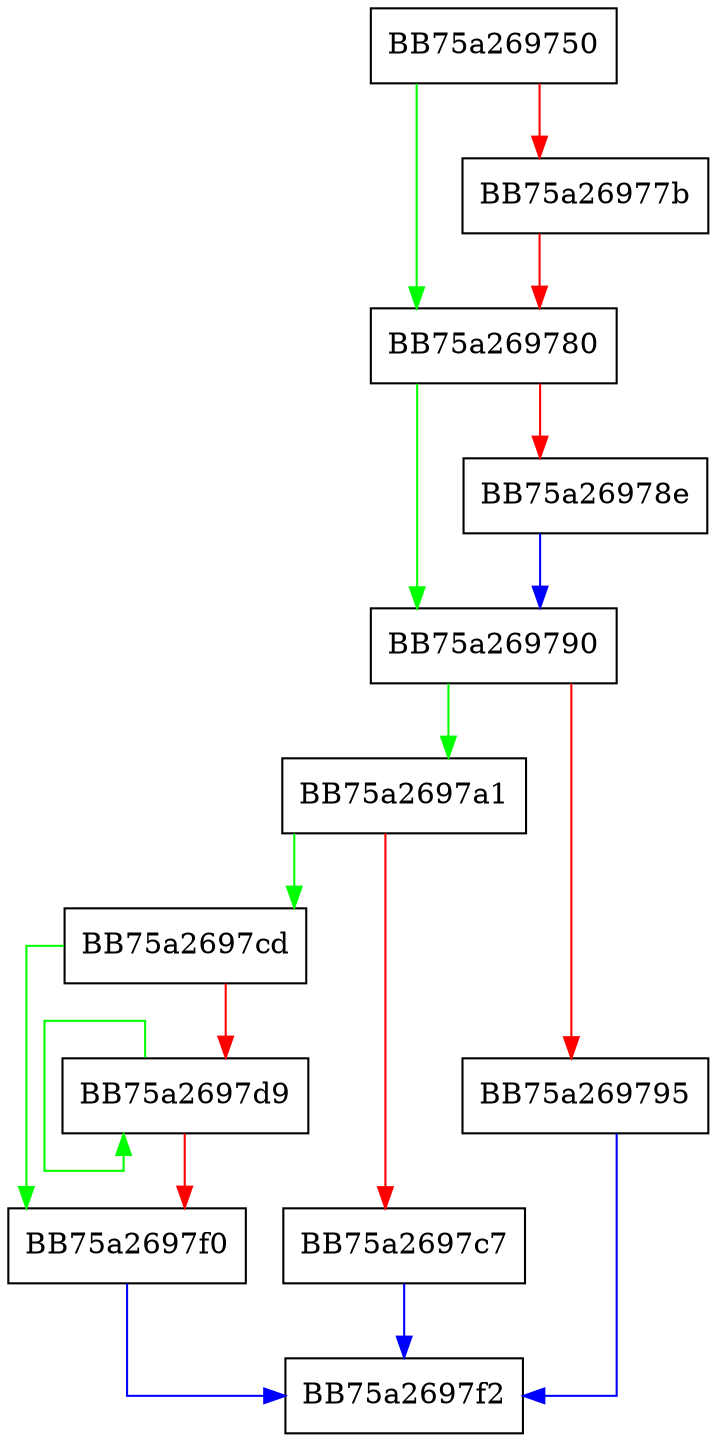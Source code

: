 digraph allocate_cluster {
  node [shape="box"];
  graph [splines=ortho];
  BB75a269750 -> BB75a269780 [color="green"];
  BB75a269750 -> BB75a26977b [color="red"];
  BB75a26977b -> BB75a269780 [color="red"];
  BB75a269780 -> BB75a269790 [color="green"];
  BB75a269780 -> BB75a26978e [color="red"];
  BB75a26978e -> BB75a269790 [color="blue"];
  BB75a269790 -> BB75a2697a1 [color="green"];
  BB75a269790 -> BB75a269795 [color="red"];
  BB75a269795 -> BB75a2697f2 [color="blue"];
  BB75a2697a1 -> BB75a2697cd [color="green"];
  BB75a2697a1 -> BB75a2697c7 [color="red"];
  BB75a2697c7 -> BB75a2697f2 [color="blue"];
  BB75a2697cd -> BB75a2697f0 [color="green"];
  BB75a2697cd -> BB75a2697d9 [color="red"];
  BB75a2697d9 -> BB75a2697d9 [color="green"];
  BB75a2697d9 -> BB75a2697f0 [color="red"];
  BB75a2697f0 -> BB75a2697f2 [color="blue"];
}